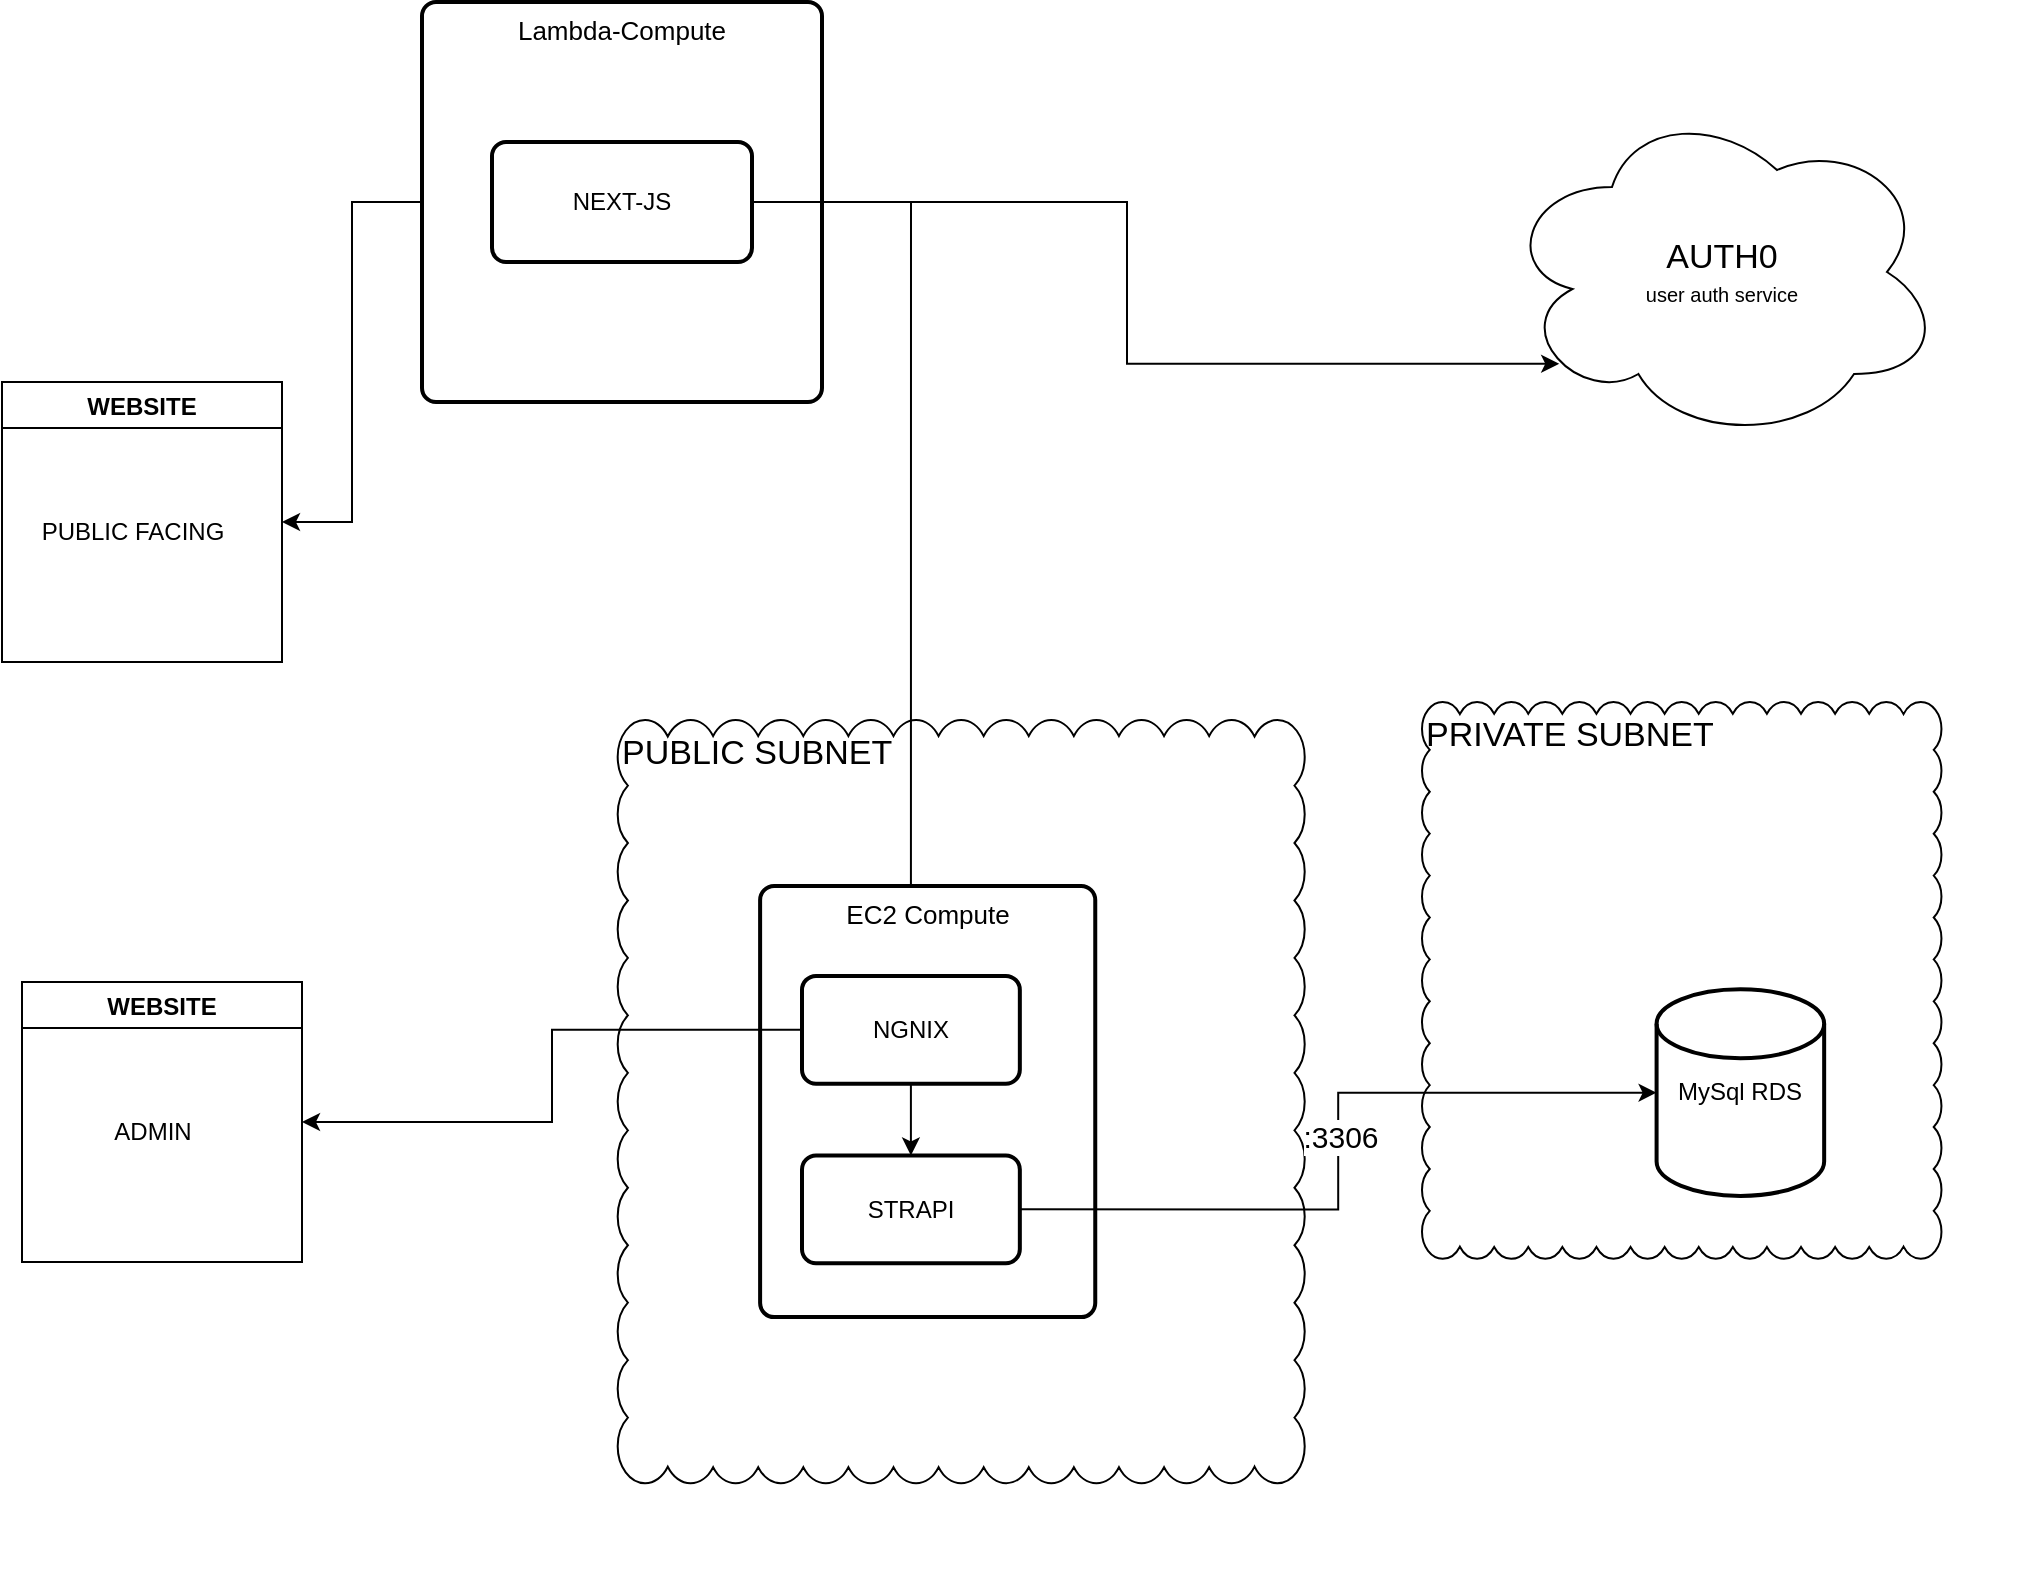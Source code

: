 <mxfile version="25.0.3">
  <diagram name="Page-1" id="Ub9HESTkhBAQU1tyNkc9">
    <mxGraphModel dx="1673" dy="988" grid="1" gridSize="10" guides="1" tooltips="1" connect="1" arrows="1" fold="1" page="1" pageScale="1" pageWidth="1100" pageHeight="850" math="0" shadow="0">
      <root>
        <mxCell id="0" />
        <mxCell id="1" parent="0" />
        <mxCell id="fbygTMQE94OLDdH2062Z-13" style="edgeStyle=orthogonalEdgeStyle;rounded=0;orthogonalLoop=1;jettySize=auto;html=1;entryX=0.45;entryY=0.208;entryDx=0;entryDy=0;entryPerimeter=0;" edge="1" parent="1" source="fbygTMQE94OLDdH2062Z-11" target="fbygTMQE94OLDdH2062Z-2">
          <mxGeometry relative="1" as="geometry" />
        </mxCell>
        <mxCell id="fbygTMQE94OLDdH2062Z-14" value="" style="group" vertex="1" connectable="0" parent="1">
          <mxGeometry x="260" y="30" width="200" height="200" as="geometry" />
        </mxCell>
        <mxCell id="fbygTMQE94OLDdH2062Z-12" value="&lt;span style=&quot;font-size: 13px;&quot;&gt;Lambda-Compute&lt;/span&gt;" style="rounded=1;whiteSpace=wrap;html=1;absoluteArcSize=1;arcSize=14;strokeWidth=2;horizontal=1;verticalAlign=top;" vertex="1" parent="fbygTMQE94OLDdH2062Z-14">
          <mxGeometry width="200" height="200" as="geometry" />
        </mxCell>
        <mxCell id="fbygTMQE94OLDdH2062Z-11" value="NEXT-JS" style="rounded=1;whiteSpace=wrap;html=1;absoluteArcSize=1;arcSize=14;strokeWidth=2;" vertex="1" parent="fbygTMQE94OLDdH2062Z-14">
          <mxGeometry x="35" y="70" width="130" height="60" as="geometry" />
        </mxCell>
        <mxCell id="fbygTMQE94OLDdH2062Z-16" value="&lt;font style=&quot;font-size: 17px;&quot;&gt;AUTH0&lt;/font&gt;&lt;div&gt;&lt;font size=&quot;1&quot; style=&quot;&quot;&gt;user auth service&lt;/font&gt;&lt;/div&gt;" style="ellipse;shape=cloud;whiteSpace=wrap;html=1;" vertex="1" parent="1">
          <mxGeometry x="800" y="80" width="220" height="170" as="geometry" />
        </mxCell>
        <mxCell id="fbygTMQE94OLDdH2062Z-15" style="edgeStyle=orthogonalEdgeStyle;rounded=0;orthogonalLoop=1;jettySize=auto;html=1;entryX=0.13;entryY=0.77;entryDx=0;entryDy=0;entryPerimeter=0;" edge="1" parent="1" source="fbygTMQE94OLDdH2062Z-11" target="fbygTMQE94OLDdH2062Z-16">
          <mxGeometry relative="1" as="geometry">
            <mxPoint x="620" y="110" as="targetPoint" />
          </mxGeometry>
        </mxCell>
        <mxCell id="fbygTMQE94OLDdH2062Z-17" value="" style="group" vertex="1" connectable="0" parent="1">
          <mxGeometry x="760" y="380" width="310" height="440" as="geometry" />
        </mxCell>
        <mxCell id="fbygTMQE94OLDdH2062Z-5" value="&lt;font style=&quot;font-size: 17px;&quot;&gt;PRIVATE SUBNET&lt;/font&gt;" style="whiteSpace=wrap;html=1;shape=mxgraph.basic.cloud_rect;fillColor=none;align=left;verticalAlign=top;" vertex="1" parent="fbygTMQE94OLDdH2062Z-17">
          <mxGeometry width="259.73" height="278.367" as="geometry" />
        </mxCell>
        <mxCell id="fbygTMQE94OLDdH2062Z-1" value="MySql RDS" style="strokeWidth=2;html=1;shape=mxgraph.flowchart.database;whiteSpace=wrap;" vertex="1" parent="fbygTMQE94OLDdH2062Z-17">
          <mxGeometry x="117.297" y="143.673" width="83.784" height="103.265" as="geometry" />
        </mxCell>
        <mxCell id="fbygTMQE94OLDdH2062Z-19" value="" style="group" vertex="1" connectable="0" parent="fbygTMQE94OLDdH2062Z-17">
          <mxGeometry x="-402.162" y="8.98" width="645.135" height="431.02" as="geometry" />
        </mxCell>
        <mxCell id="fbygTMQE94OLDdH2062Z-6" value="&lt;div style=&quot;&quot;&gt;&lt;span style=&quot;font-size: 17px; background-color: initial;&quot;&gt;PUBLIC SUBNET&lt;/span&gt;&lt;/div&gt;" style="whiteSpace=wrap;html=1;shape=mxgraph.basic.cloud_rect;fillColor=none;align=left;verticalAlign=top;" vertex="1" parent="fbygTMQE94OLDdH2062Z-19">
          <mxGeometry width="343.514" height="381.633" as="geometry" />
        </mxCell>
        <mxCell id="fbygTMQE94OLDdH2062Z-18" value="" style="group" vertex="1" connectable="0" parent="fbygTMQE94OLDdH2062Z-19">
          <mxGeometry x="71.216" y="83.061" width="167.568" height="215.51" as="geometry" />
        </mxCell>
        <mxCell id="fbygTMQE94OLDdH2062Z-2" value="&lt;span style=&quot;font-size: 13px;&quot;&gt;EC2 Compute&lt;/span&gt;" style="rounded=1;whiteSpace=wrap;html=1;absoluteArcSize=1;arcSize=14;strokeWidth=2;horizontal=1;verticalAlign=top;" vertex="1" parent="fbygTMQE94OLDdH2062Z-18">
          <mxGeometry width="167.568" height="215.51" as="geometry" />
        </mxCell>
        <mxCell id="fbygTMQE94OLDdH2062Z-8" value="NGNIX" style="rounded=1;whiteSpace=wrap;html=1;absoluteArcSize=1;arcSize=14;strokeWidth=2;" vertex="1" parent="fbygTMQE94OLDdH2062Z-18">
          <mxGeometry x="20.946" y="44.898" width="108.919" height="53.878" as="geometry" />
        </mxCell>
        <mxCell id="fbygTMQE94OLDdH2062Z-9" value="STRAPI" style="rounded=1;whiteSpace=wrap;html=1;absoluteArcSize=1;arcSize=14;strokeWidth=2;" vertex="1" parent="fbygTMQE94OLDdH2062Z-18">
          <mxGeometry x="20.946" y="134.694" width="108.919" height="53.878" as="geometry" />
        </mxCell>
        <mxCell id="fbygTMQE94OLDdH2062Z-10" style="edgeStyle=orthogonalEdgeStyle;rounded=0;orthogonalLoop=1;jettySize=auto;html=1;entryX=0.5;entryY=0;entryDx=0;entryDy=0;" edge="1" parent="fbygTMQE94OLDdH2062Z-18" source="fbygTMQE94OLDdH2062Z-8" target="fbygTMQE94OLDdH2062Z-9">
          <mxGeometry relative="1" as="geometry" />
        </mxCell>
        <mxCell id="fbygTMQE94OLDdH2062Z-3" style="edgeStyle=orthogonalEdgeStyle;rounded=0;orthogonalLoop=1;jettySize=auto;html=1;exitX=1;exitY=0.5;exitDx=0;exitDy=0;" edge="1" parent="fbygTMQE94OLDdH2062Z-17" source="fbygTMQE94OLDdH2062Z-9" target="fbygTMQE94OLDdH2062Z-1">
          <mxGeometry relative="1" as="geometry" />
        </mxCell>
        <mxCell id="fbygTMQE94OLDdH2062Z-4" value="&lt;font style=&quot;font-size: 15px;&quot;&gt;:3306&lt;/font&gt;" style="edgeLabel;html=1;align=center;verticalAlign=middle;resizable=0;points=[];" vertex="1" connectable="0" parent="fbygTMQE94OLDdH2062Z-3">
          <mxGeometry x="0.041" y="-1" relative="1" as="geometry">
            <mxPoint as="offset" />
          </mxGeometry>
        </mxCell>
        <mxCell id="fbygTMQE94OLDdH2062Z-22" value="WEBSITE" style="swimlane;" vertex="1" parent="1">
          <mxGeometry x="50" y="220" width="140" height="140" as="geometry" />
        </mxCell>
        <mxCell id="fbygTMQE94OLDdH2062Z-23" value="PUBLIC FACING" style="text;html=1;align=center;verticalAlign=middle;resizable=0;points=[];autosize=1;strokeColor=none;fillColor=none;" vertex="1" parent="fbygTMQE94OLDdH2062Z-22">
          <mxGeometry x="10" y="60" width="110" height="30" as="geometry" />
        </mxCell>
        <mxCell id="fbygTMQE94OLDdH2062Z-26" value="WEBSITE" style="swimlane;" vertex="1" parent="1">
          <mxGeometry x="60" y="520" width="140" height="140" as="geometry" />
        </mxCell>
        <mxCell id="fbygTMQE94OLDdH2062Z-27" value="ADMIN" style="text;html=1;align=center;verticalAlign=middle;resizable=0;points=[];autosize=1;strokeColor=none;fillColor=none;" vertex="1" parent="fbygTMQE94OLDdH2062Z-26">
          <mxGeometry x="35" y="60" width="60" height="30" as="geometry" />
        </mxCell>
        <mxCell id="fbygTMQE94OLDdH2062Z-29" style="edgeStyle=orthogonalEdgeStyle;rounded=0;orthogonalLoop=1;jettySize=auto;html=1;entryX=1;entryY=0.5;entryDx=0;entryDy=0;" edge="1" parent="1" source="fbygTMQE94OLDdH2062Z-12" target="fbygTMQE94OLDdH2062Z-22">
          <mxGeometry relative="1" as="geometry" />
        </mxCell>
        <mxCell id="fbygTMQE94OLDdH2062Z-32" style="edgeStyle=orthogonalEdgeStyle;rounded=0;orthogonalLoop=1;jettySize=auto;html=1;entryX=1;entryY=0.5;entryDx=0;entryDy=0;" edge="1" parent="1" source="fbygTMQE94OLDdH2062Z-8" target="fbygTMQE94OLDdH2062Z-26">
          <mxGeometry relative="1" as="geometry" />
        </mxCell>
      </root>
    </mxGraphModel>
  </diagram>
</mxfile>
